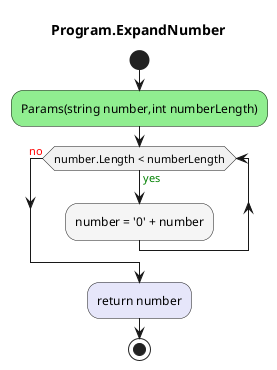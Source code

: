 @startuml Program.ExpandNumber
title Program.ExpandNumber
start
#LightGreen:Params(string number,int numberLength);
while (number.Length < numberLength) is (<color:green>yes)
        #WhiteSmoke:number = '0' + number;
endwhile (<color:red>no)
#Lavender:return number;
stop
@enduml
